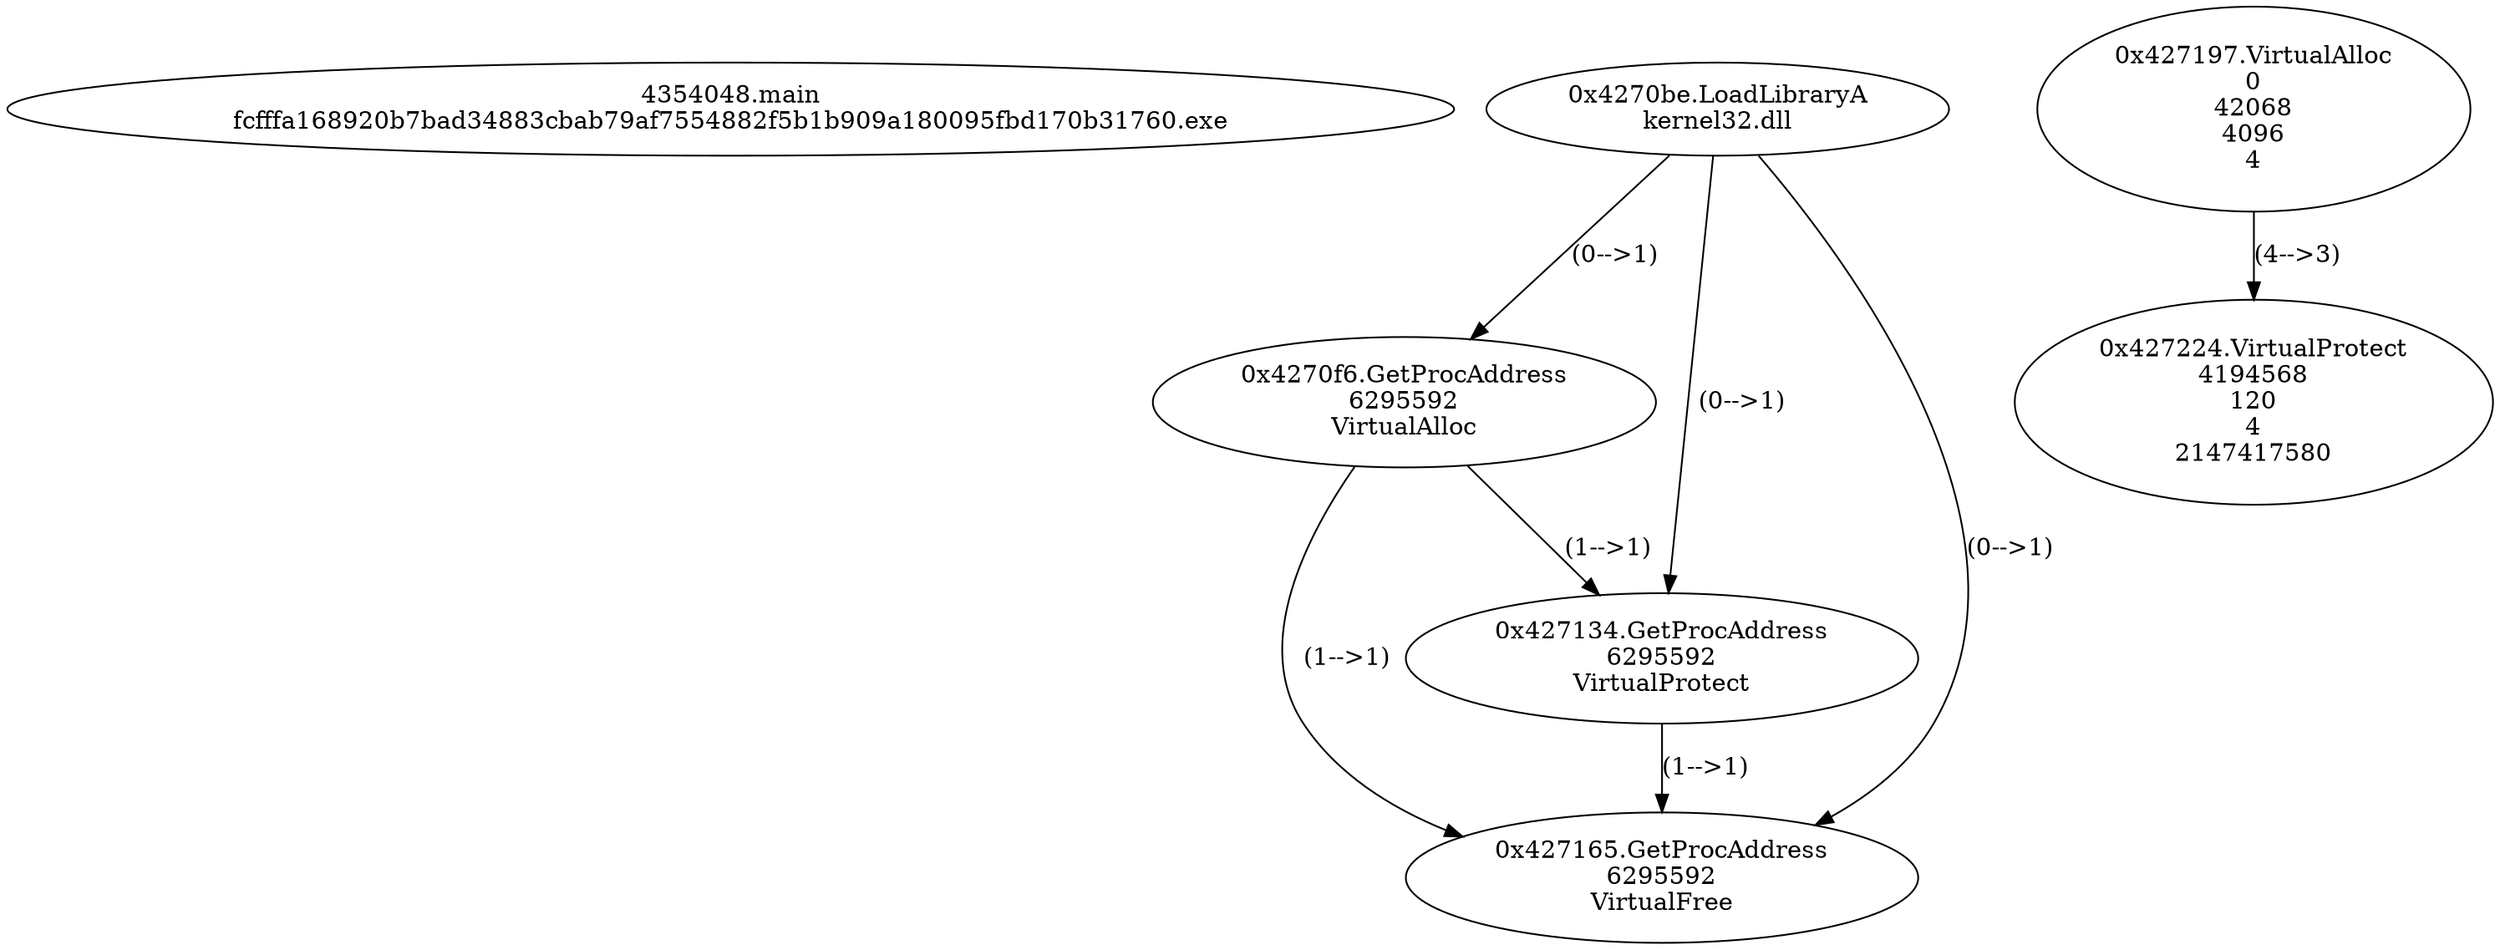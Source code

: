 // Global SCDG with merge call
digraph {
	0 [label="4354048.main
fcfffa168920b7bad34883cbab79af7554882f5b1b909a180095fbd170b31760.exe"]
	1 [label="0x4270be.LoadLibraryA
kernel32.dll"]
	2 [label="0x4270f6.GetProcAddress
6295592
VirtualAlloc"]
	1 -> 2 [label="(0-->1)"]
	3 [label="0x427134.GetProcAddress
6295592
VirtualProtect"]
	1 -> 3 [label="(0-->1)"]
	2 -> 3 [label="(1-->1)"]
	4 [label="0x427165.GetProcAddress
6295592
VirtualFree"]
	1 -> 4 [label="(0-->1)"]
	2 -> 4 [label="(1-->1)"]
	3 -> 4 [label="(1-->1)"]
	5 [label="0x427197.VirtualAlloc
0
42068
4096
4"]
	6 [label="0x427224.VirtualProtect
4194568
120
4
2147417580"]
	5 -> 6 [label="(4-->3)"]
}
